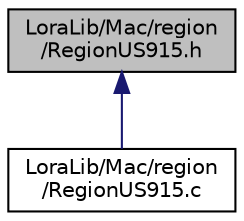 digraph "LoraLib/Mac/region/RegionUS915.h"
{
  edge [fontname="Helvetica",fontsize="10",labelfontname="Helvetica",labelfontsize="10"];
  node [fontname="Helvetica",fontsize="10",shape=record];
  Node26 [label="LoraLib/Mac/region\l/RegionUS915.h",height=0.2,width=0.4,color="black", fillcolor="grey75", style="filled", fontcolor="black"];
  Node26 -> Node27 [dir="back",color="midnightblue",fontsize="10",style="solid",fontname="Helvetica"];
  Node27 [label="LoraLib/Mac/region\l/RegionUS915.c",height=0.2,width=0.4,color="black", fillcolor="white", style="filled",URL="$_region_u_s915_8c.html",tooltip="Region implementation for US915 "];
}
